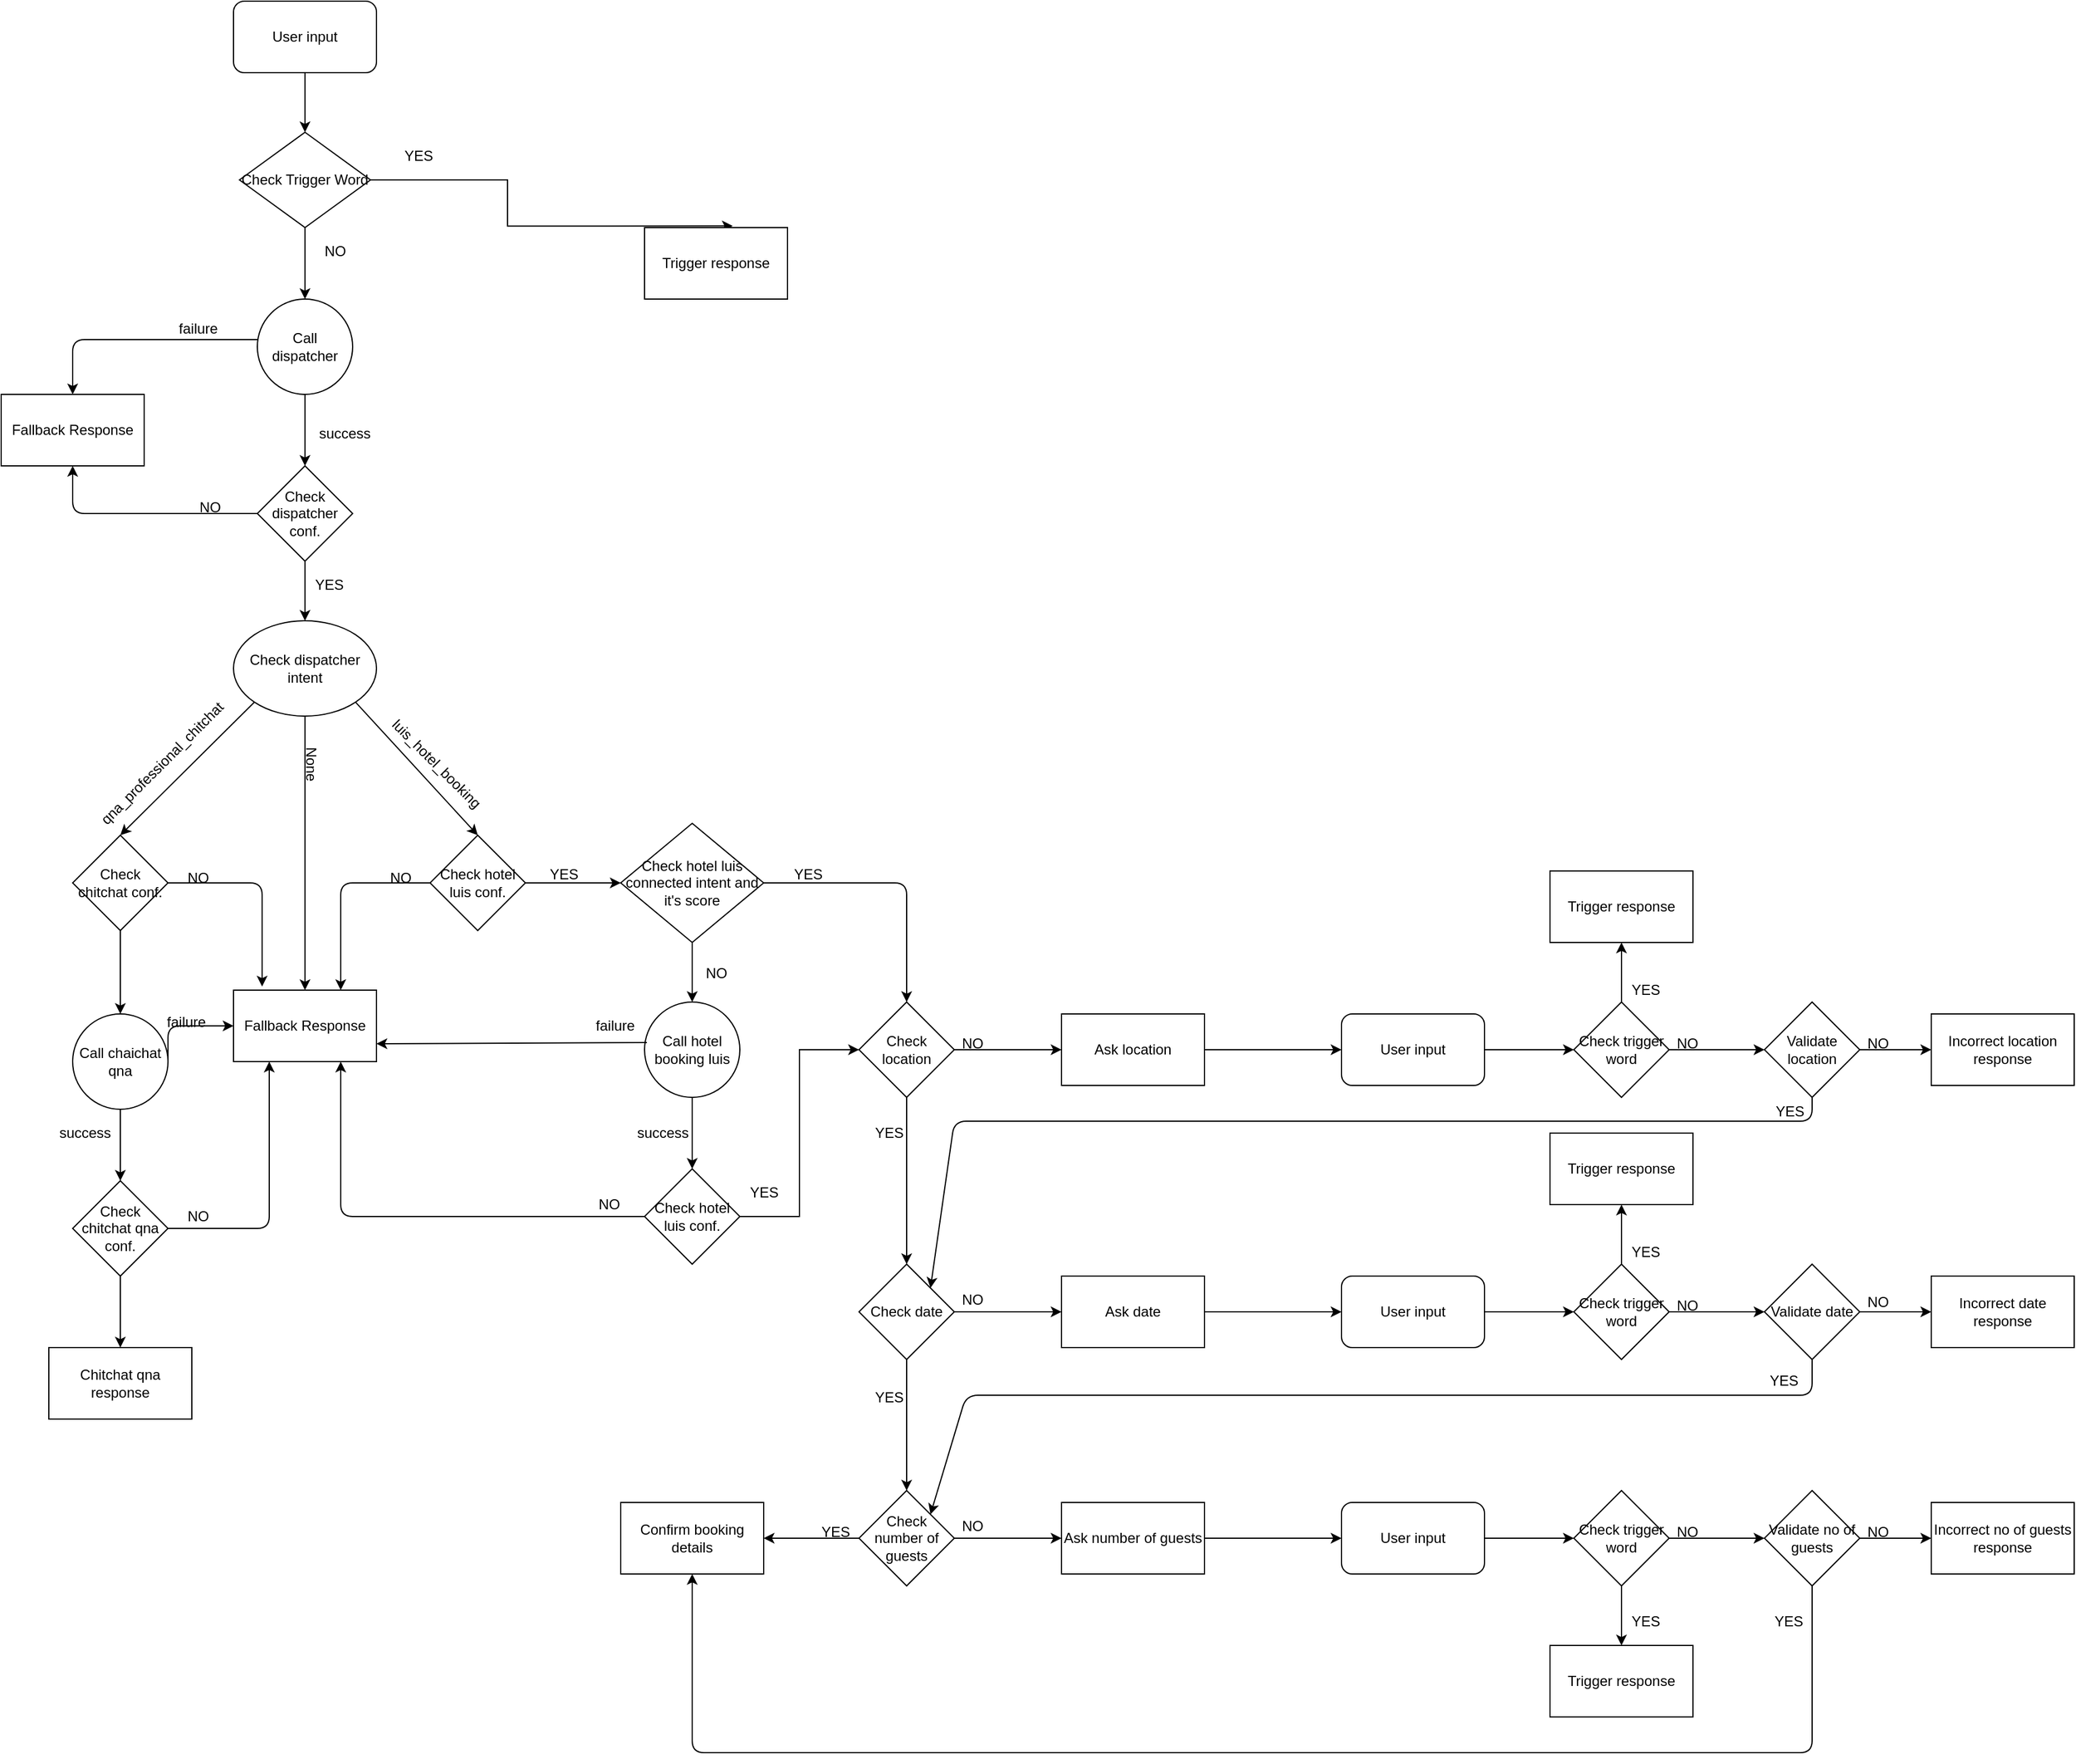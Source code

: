 <mxfile version="12.4.3" type="device" pages="1"><diagram id="qWodvH9DTzlyjGVFAl0T" name="Page-1"><mxGraphModel dx="1022" dy="1532" grid="1" gridSize="10" guides="1" tooltips="1" connect="1" arrows="1" fold="1" page="1" pageScale="1" pageWidth="850" pageHeight="1100" math="0" shadow="0"><root><mxCell id="0"/><mxCell id="1" parent="0"/><mxCell id="DPHnKLhOqSDMiuOm-4hZ-5" value="" style="edgeStyle=orthogonalEdgeStyle;rounded=0;orthogonalLoop=1;jettySize=auto;html=1;entryX=0.617;entryY=-0.022;entryDx=0;entryDy=0;entryPerimeter=0;" parent="1" source="DPHnKLhOqSDMiuOm-4hZ-7" target="DPHnKLhOqSDMiuOm-4hZ-8" edge="1"><mxGeometry relative="1" as="geometry"><mxPoint x="480" y="-80" as="targetPoint"/></mxGeometry></mxCell><mxCell id="DPHnKLhOqSDMiuOm-4hZ-6" value="YES" style="text;html=1;align=center;verticalAlign=middle;resizable=0;points=[];;labelBackgroundColor=#ffffff;" parent="DPHnKLhOqSDMiuOm-4hZ-5" vertex="1" connectable="0"><mxGeometry x="-0.732" y="6" relative="1" as="geometry"><mxPoint x="-6" y="-14" as="offset"/></mxGeometry></mxCell><mxCell id="DPHnKLhOqSDMiuOm-4hZ-7" value="Check Trigger Word" style="rhombus;whiteSpace=wrap;html=1;" parent="1" vertex="1"><mxGeometry x="290" y="-120" width="110" height="80" as="geometry"/></mxCell><mxCell id="DPHnKLhOqSDMiuOm-4hZ-8" value="Trigger response" style="rounded=0;whiteSpace=wrap;html=1;" parent="1" vertex="1"><mxGeometry x="630" y="-40" width="120" height="60" as="geometry"/></mxCell><mxCell id="DPHnKLhOqSDMiuOm-4hZ-9" value="" style="endArrow=classic;html=1;exitX=0.5;exitY=1;exitDx=0;exitDy=0;entryX=0.5;entryY=0;entryDx=0;entryDy=0;" parent="1" source="DPHnKLhOqSDMiuOm-4hZ-7" target="DPHnKLhOqSDMiuOm-4hZ-32" edge="1"><mxGeometry width="50" height="50" relative="1" as="geometry"><mxPoint x="290" y="160" as="sourcePoint"/><mxPoint x="345" y="20" as="targetPoint"/></mxGeometry></mxCell><mxCell id="DPHnKLhOqSDMiuOm-4hZ-10" value="NO" style="text;html=1;align=center;verticalAlign=middle;resizable=0;points=[];;autosize=1;" parent="1" vertex="1"><mxGeometry x="355" y="-30" width="30" height="20" as="geometry"/></mxCell><mxCell id="DPHnKLhOqSDMiuOm-4hZ-11" value="User input" style="rounded=1;whiteSpace=wrap;html=1;" parent="1" vertex="1"><mxGeometry x="285" y="-230" width="120" height="60" as="geometry"/></mxCell><mxCell id="DPHnKLhOqSDMiuOm-4hZ-12" value="" style="endArrow=classic;html=1;exitX=0.5;exitY=1;exitDx=0;exitDy=0;entryX=0.5;entryY=0;entryDx=0;entryDy=0;" parent="1" source="DPHnKLhOqSDMiuOm-4hZ-11" target="DPHnKLhOqSDMiuOm-4hZ-7" edge="1"><mxGeometry width="50" height="50" relative="1" as="geometry"><mxPoint x="345" y="-239" as="sourcePoint"/><mxPoint x="290" y="-140" as="targetPoint"/></mxGeometry></mxCell><mxCell id="DPHnKLhOqSDMiuOm-4hZ-13" value="Check dispatcher intent" style="ellipse;whiteSpace=wrap;html=1;" parent="1" vertex="1"><mxGeometry x="285" y="290" width="120" height="80" as="geometry"/></mxCell><mxCell id="DPHnKLhOqSDMiuOm-4hZ-14" value="&lt;div&gt;Check chitchat conf.&lt;/div&gt;" style="rhombus;whiteSpace=wrap;html=1;" parent="1" vertex="1"><mxGeometry x="150" y="470" width="80" height="80" as="geometry"/></mxCell><mxCell id="DPHnKLhOqSDMiuOm-4hZ-15" value="" style="endArrow=classic;html=1;exitX=0;exitY=1;exitDx=0;exitDy=0;entryX=0.5;entryY=0;entryDx=0;entryDy=0;" parent="1" source="DPHnKLhOqSDMiuOm-4hZ-13" target="DPHnKLhOqSDMiuOm-4hZ-14" edge="1"><mxGeometry width="50" height="50" relative="1" as="geometry"><mxPoint x="370" y="460" as="sourcePoint"/><mxPoint x="420" y="410" as="targetPoint"/></mxGeometry></mxCell><mxCell id="DPHnKLhOqSDMiuOm-4hZ-53" value="" style="edgeStyle=orthogonalEdgeStyle;rounded=0;orthogonalLoop=1;jettySize=auto;html=1;" parent="1" source="DPHnKLhOqSDMiuOm-4hZ-16" target="DPHnKLhOqSDMiuOm-4hZ-52" edge="1"><mxGeometry relative="1" as="geometry"/></mxCell><mxCell id="DPHnKLhOqSDMiuOm-4hZ-16" value="Check hotel luis conf." style="rhombus;whiteSpace=wrap;html=1;" parent="1" vertex="1"><mxGeometry x="450" y="470" width="80" height="80" as="geometry"/></mxCell><mxCell id="DPHnKLhOqSDMiuOm-4hZ-52" value="Check hotel luis connected intent and it's score" style="rhombus;whiteSpace=wrap;html=1;" parent="1" vertex="1"><mxGeometry x="610" y="460" width="120" height="100" as="geometry"/></mxCell><mxCell id="DPHnKLhOqSDMiuOm-4hZ-17" value="" style="endArrow=classic;html=1;exitX=1;exitY=1;exitDx=0;exitDy=0;entryX=0.5;entryY=0;entryDx=0;entryDy=0;" parent="1" source="DPHnKLhOqSDMiuOm-4hZ-13" target="DPHnKLhOqSDMiuOm-4hZ-16" edge="1"><mxGeometry width="50" height="50" relative="1" as="geometry"><mxPoint x="460" y="380" as="sourcePoint"/><mxPoint x="510" y="330" as="targetPoint"/></mxGeometry></mxCell><mxCell id="DPHnKLhOqSDMiuOm-4hZ-18" value="Fallback Response" style="rounded=0;whiteSpace=wrap;html=1;" parent="1" vertex="1"><mxGeometry x="285" y="600" width="120" height="60" as="geometry"/></mxCell><mxCell id="DPHnKLhOqSDMiuOm-4hZ-19" value="" style="endArrow=classic;html=1;exitX=0.5;exitY=1;exitDx=0;exitDy=0;entryX=0.5;entryY=0;entryDx=0;entryDy=0;" parent="1" source="DPHnKLhOqSDMiuOm-4hZ-13" target="DPHnKLhOqSDMiuOm-4hZ-18" edge="1"><mxGeometry width="50" height="50" relative="1" as="geometry"><mxPoint x="340" y="460" as="sourcePoint"/><mxPoint x="390" y="410" as="targetPoint"/></mxGeometry></mxCell><mxCell id="DPHnKLhOqSDMiuOm-4hZ-20" value="qna_professional_chitchat" style="text;html=1;align=center;verticalAlign=middle;resizable=0;points=[];;autosize=1;rotation=-45;" parent="1" vertex="1"><mxGeometry x="150" y="400" width="150" height="20" as="geometry"/></mxCell><mxCell id="DPHnKLhOqSDMiuOm-4hZ-21" value="luis_hotel_booking" style="text;html=1;align=center;verticalAlign=middle;resizable=0;points=[];;autosize=1;rotation=45;" parent="1" vertex="1"><mxGeometry x="400" y="400" width="110" height="20" as="geometry"/></mxCell><mxCell id="DPHnKLhOqSDMiuOm-4hZ-22" value="None" style="text;html=1;align=center;verticalAlign=middle;resizable=0;points=[];;autosize=1;rotation=90;" parent="1" vertex="1"><mxGeometry x="330" y="400" width="40" height="20" as="geometry"/></mxCell><mxCell id="DPHnKLhOqSDMiuOm-4hZ-23" value="" style="endArrow=classic;html=1;exitX=1;exitY=0.5;exitDx=0;exitDy=0;entryX=0.2;entryY=-0.05;entryDx=0;entryDy=0;entryPerimeter=0;" parent="1" source="DPHnKLhOqSDMiuOm-4hZ-14" target="DPHnKLhOqSDMiuOm-4hZ-18" edge="1"><mxGeometry width="50" height="50" relative="1" as="geometry"><mxPoint x="260" y="550" as="sourcePoint"/><mxPoint x="310" y="500" as="targetPoint"/><Array as="points"><mxPoint x="309" y="510"/></Array></mxGeometry></mxCell><mxCell id="DPHnKLhOqSDMiuOm-4hZ-24" value="" style="endArrow=classic;html=1;exitX=0;exitY=0.5;exitDx=0;exitDy=0;entryX=0.75;entryY=0;entryDx=0;entryDy=0;" parent="1" source="DPHnKLhOqSDMiuOm-4hZ-16" target="DPHnKLhOqSDMiuOm-4hZ-18" edge="1"><mxGeometry width="50" height="50" relative="1" as="geometry"><mxPoint x="470" y="620" as="sourcePoint"/><mxPoint x="520" y="570" as="targetPoint"/><Array as="points"><mxPoint x="375" y="510"/></Array></mxGeometry></mxCell><mxCell id="DPHnKLhOqSDMiuOm-4hZ-25" value="NO" style="text;html=1;align=center;verticalAlign=middle;resizable=0;points=[];;autosize=1;" parent="1" vertex="1"><mxGeometry x="240" y="496" width="30" height="20" as="geometry"/></mxCell><mxCell id="DPHnKLhOqSDMiuOm-4hZ-26" value="NO" style="text;html=1;align=center;verticalAlign=middle;resizable=0;points=[];;autosize=1;" parent="1" vertex="1"><mxGeometry x="410" y="496" width="30" height="20" as="geometry"/></mxCell><mxCell id="DPHnKLhOqSDMiuOm-4hZ-28" value="Call chaichat qna" style="ellipse;whiteSpace=wrap;html=1;aspect=fixed;" parent="1" vertex="1"><mxGeometry x="150" y="620" width="80" height="80" as="geometry"/></mxCell><mxCell id="DPHnKLhOqSDMiuOm-4hZ-29" value="" style="endArrow=classic;html=1;exitX=0.5;exitY=1;exitDx=0;exitDy=0;entryX=0.5;entryY=0;entryDx=0;entryDy=0;" parent="1" source="DPHnKLhOqSDMiuOm-4hZ-14" target="DPHnKLhOqSDMiuOm-4hZ-28" edge="1"><mxGeometry width="50" height="50" relative="1" as="geometry"><mxPoint x="230" y="590" as="sourcePoint"/><mxPoint x="280" y="540" as="targetPoint"/></mxGeometry></mxCell><mxCell id="DPHnKLhOqSDMiuOm-4hZ-30" value="Check chitchat qna conf." style="rhombus;whiteSpace=wrap;html=1;" parent="1" vertex="1"><mxGeometry x="150" y="760" width="80" height="80" as="geometry"/></mxCell><mxCell id="DPHnKLhOqSDMiuOm-4hZ-31" value="" style="endArrow=classic;html=1;exitX=0.5;exitY=1;exitDx=0;exitDy=0;entryX=0.5;entryY=0;entryDx=0;entryDy=0;" parent="1" source="DPHnKLhOqSDMiuOm-4hZ-28" target="DPHnKLhOqSDMiuOm-4hZ-30" edge="1"><mxGeometry width="50" height="50" relative="1" as="geometry"><mxPoint x="270" y="750" as="sourcePoint"/><mxPoint x="320" y="700" as="targetPoint"/></mxGeometry></mxCell><mxCell id="DPHnKLhOqSDMiuOm-4hZ-32" value="Call dispatcher " style="ellipse;whiteSpace=wrap;html=1;aspect=fixed;" parent="1" vertex="1"><mxGeometry x="305" y="20" width="80" height="80" as="geometry"/></mxCell><mxCell id="DPHnKLhOqSDMiuOm-4hZ-33" value="Check dispatcher conf." style="rhombus;whiteSpace=wrap;html=1;" parent="1" vertex="1"><mxGeometry x="305" y="160" width="80" height="80" as="geometry"/></mxCell><mxCell id="DPHnKLhOqSDMiuOm-4hZ-34" value="" style="endArrow=classic;html=1;exitX=0.5;exitY=1;exitDx=0;exitDy=0;entryX=0.5;entryY=0;entryDx=0;entryDy=0;" parent="1" source="DPHnKLhOqSDMiuOm-4hZ-32" target="DPHnKLhOqSDMiuOm-4hZ-33" edge="1"><mxGeometry width="50" height="50" relative="1" as="geometry"><mxPoint x="460" y="150" as="sourcePoint"/><mxPoint x="510" y="100" as="targetPoint"/></mxGeometry></mxCell><mxCell id="DPHnKLhOqSDMiuOm-4hZ-35" value="success" style="text;html=1;align=center;verticalAlign=middle;resizable=0;points=[];;autosize=1;" parent="1" vertex="1"><mxGeometry x="348" y="123" width="60" height="20" as="geometry"/></mxCell><mxCell id="DPHnKLhOqSDMiuOm-4hZ-36" value="Fallback Response" style="rounded=0;whiteSpace=wrap;html=1;" parent="1" vertex="1"><mxGeometry x="90" y="100" width="120" height="60" as="geometry"/></mxCell><mxCell id="DPHnKLhOqSDMiuOm-4hZ-37" value="" style="endArrow=classic;html=1;exitX=0.5;exitY=1;exitDx=0;exitDy=0;entryX=0.5;entryY=0;entryDx=0;entryDy=0;" parent="1" source="DPHnKLhOqSDMiuOm-4hZ-33" target="DPHnKLhOqSDMiuOm-4hZ-13" edge="1"><mxGeometry width="50" height="50" relative="1" as="geometry"><mxPoint x="260" y="260" as="sourcePoint"/><mxPoint x="310" y="210" as="targetPoint"/></mxGeometry></mxCell><mxCell id="DPHnKLhOqSDMiuOm-4hZ-38" value="YES" style="text;html=1;align=center;verticalAlign=middle;resizable=0;points=[];;autosize=1;" parent="1" vertex="1"><mxGeometry x="345" y="250" width="40" height="20" as="geometry"/></mxCell><mxCell id="DPHnKLhOqSDMiuOm-4hZ-40" value="" style="endArrow=classic;html=1;exitX=0;exitY=0.425;exitDx=0;exitDy=0;exitPerimeter=0;entryX=0.5;entryY=0;entryDx=0;entryDy=0;" parent="1" source="DPHnKLhOqSDMiuOm-4hZ-32" target="DPHnKLhOqSDMiuOm-4hZ-36" edge="1"><mxGeometry width="50" height="50" relative="1" as="geometry"><mxPoint x="180" y="60" as="sourcePoint"/><mxPoint x="230" y="10" as="targetPoint"/><Array as="points"><mxPoint x="150" y="54"/></Array></mxGeometry></mxCell><mxCell id="DPHnKLhOqSDMiuOm-4hZ-41" value="failure" style="text;html=1;align=center;verticalAlign=middle;resizable=0;points=[];;autosize=1;" parent="1" vertex="1"><mxGeometry x="230" y="35" width="50" height="20" as="geometry"/></mxCell><mxCell id="DPHnKLhOqSDMiuOm-4hZ-42" value="" style="endArrow=classic;html=1;exitX=0;exitY=0.5;exitDx=0;exitDy=0;entryX=0.5;entryY=1;entryDx=0;entryDy=0;" parent="1" source="DPHnKLhOqSDMiuOm-4hZ-33" target="DPHnKLhOqSDMiuOm-4hZ-36" edge="1"><mxGeometry width="50" height="50" relative="1" as="geometry"><mxPoint x="150" y="250" as="sourcePoint"/><mxPoint x="200" y="200" as="targetPoint"/><Array as="points"><mxPoint x="150" y="200"/></Array></mxGeometry></mxCell><mxCell id="DPHnKLhOqSDMiuOm-4hZ-43" value="NO" style="text;html=1;align=center;verticalAlign=middle;resizable=0;points=[];;autosize=1;" parent="1" vertex="1"><mxGeometry x="250" y="185" width="30" height="20" as="geometry"/></mxCell><mxCell id="DPHnKLhOqSDMiuOm-4hZ-44" value="success" style="text;html=1;align=center;verticalAlign=middle;resizable=0;points=[];;autosize=1;" parent="1" vertex="1"><mxGeometry x="130" y="710" width="60" height="20" as="geometry"/></mxCell><mxCell id="DPHnKLhOqSDMiuOm-4hZ-45" value="" style="endArrow=classic;html=1;exitX=1;exitY=0.5;exitDx=0;exitDy=0;entryX=0;entryY=0.5;entryDx=0;entryDy=0;" parent="1" source="DPHnKLhOqSDMiuOm-4hZ-28" target="DPHnKLhOqSDMiuOm-4hZ-18" edge="1"><mxGeometry width="50" height="50" relative="1" as="geometry"><mxPoint x="310" y="740" as="sourcePoint"/><mxPoint x="360" y="690" as="targetPoint"/><Array as="points"><mxPoint x="230" y="630"/></Array></mxGeometry></mxCell><mxCell id="DPHnKLhOqSDMiuOm-4hZ-46" value="failure" style="text;html=1;align=center;verticalAlign=middle;resizable=0;points=[];;autosize=1;" parent="1" vertex="1"><mxGeometry x="220" y="617" width="50" height="20" as="geometry"/></mxCell><mxCell id="DPHnKLhOqSDMiuOm-4hZ-47" value="" style="endArrow=classic;html=1;exitX=1;exitY=0.5;exitDx=0;exitDy=0;entryX=0.25;entryY=1;entryDx=0;entryDy=0;" parent="1" source="DPHnKLhOqSDMiuOm-4hZ-30" target="DPHnKLhOqSDMiuOm-4hZ-18" edge="1"><mxGeometry width="50" height="50" relative="1" as="geometry"><mxPoint x="280" y="840" as="sourcePoint"/><mxPoint x="330" y="790" as="targetPoint"/><Array as="points"><mxPoint x="315" y="800"/></Array></mxGeometry></mxCell><mxCell id="DPHnKLhOqSDMiuOm-4hZ-48" value="NO" style="text;html=1;align=center;verticalAlign=middle;resizable=0;points=[];;autosize=1;" parent="1" vertex="1"><mxGeometry x="240" y="780" width="30" height="20" as="geometry"/></mxCell><mxCell id="DPHnKLhOqSDMiuOm-4hZ-49" value="Chitchat qna response" style="rounded=0;whiteSpace=wrap;html=1;" parent="1" vertex="1"><mxGeometry x="130" y="900" width="120" height="60" as="geometry"/></mxCell><mxCell id="DPHnKLhOqSDMiuOm-4hZ-50" value="" style="endArrow=classic;html=1;exitX=0.5;exitY=1;exitDx=0;exitDy=0;entryX=0.5;entryY=0;entryDx=0;entryDy=0;" parent="1" source="DPHnKLhOqSDMiuOm-4hZ-30" target="DPHnKLhOqSDMiuOm-4hZ-49" edge="1"><mxGeometry width="50" height="50" relative="1" as="geometry"><mxPoint x="280" y="880" as="sourcePoint"/><mxPoint x="330" y="830" as="targetPoint"/></mxGeometry></mxCell><mxCell id="DPHnKLhOqSDMiuOm-4hZ-54" value="YES" style="text;html=1;align=center;verticalAlign=middle;resizable=0;points=[];;autosize=1;" parent="1" vertex="1"><mxGeometry x="542" y="493" width="40" height="20" as="geometry"/></mxCell><mxCell id="DPHnKLhOqSDMiuOm-4hZ-55" value="" style="endArrow=classic;html=1;exitX=0.5;exitY=1;exitDx=0;exitDy=0;entryX=0.5;entryY=0;entryDx=0;entryDy=0;" parent="1" source="DPHnKLhOqSDMiuOm-4hZ-52" target="DPHnKLhOqSDMiuOm-4hZ-62" edge="1"><mxGeometry width="50" height="50" relative="1" as="geometry"><mxPoint x="680" y="660" as="sourcePoint"/><mxPoint x="670" y="610" as="targetPoint"/></mxGeometry></mxCell><mxCell id="DPHnKLhOqSDMiuOm-4hZ-58" value="YES" style="text;html=1;align=center;verticalAlign=middle;resizable=0;points=[];;autosize=1;" parent="1" vertex="1"><mxGeometry x="747" y="493" width="40" height="20" as="geometry"/></mxCell><mxCell id="DPHnKLhOqSDMiuOm-4hZ-85" value="" style="edgeStyle=orthogonalEdgeStyle;rounded=0;orthogonalLoop=1;jettySize=auto;html=1;" parent="1" source="DPHnKLhOqSDMiuOm-4hZ-78" target="DPHnKLhOqSDMiuOm-4hZ-84" edge="1"><mxGeometry relative="1" as="geometry"/></mxCell><mxCell id="DPHnKLhOqSDMiuOm-4hZ-78" value="Check location" style="rhombus;whiteSpace=wrap;html=1;" parent="1" vertex="1"><mxGeometry x="810" y="610" width="80" height="80" as="geometry"/></mxCell><mxCell id="DPHnKLhOqSDMiuOm-4hZ-87" value="" style="edgeStyle=orthogonalEdgeStyle;rounded=0;orthogonalLoop=1;jettySize=auto;html=1;" parent="1" source="DPHnKLhOqSDMiuOm-4hZ-84" target="DPHnKLhOqSDMiuOm-4hZ-86" edge="1"><mxGeometry relative="1" as="geometry"/></mxCell><mxCell id="DPHnKLhOqSDMiuOm-4hZ-84" value="Check date" style="rhombus;whiteSpace=wrap;html=1;" parent="1" vertex="1"><mxGeometry x="810" y="830" width="80" height="80" as="geometry"/></mxCell><mxCell id="DPHnKLhOqSDMiuOm-4hZ-86" value="Check number of guests" style="rhombus;whiteSpace=wrap;html=1;" parent="1" vertex="1"><mxGeometry x="810" y="1020" width="80" height="80" as="geometry"/></mxCell><mxCell id="DPHnKLhOqSDMiuOm-4hZ-60" value="" style="endArrow=classic;html=1;exitX=1;exitY=0.5;exitDx=0;exitDy=0;entryX=0.5;entryY=0;entryDx=0;entryDy=0;" parent="1" source="DPHnKLhOqSDMiuOm-4hZ-52" target="DPHnKLhOqSDMiuOm-4hZ-78" edge="1"><mxGeometry width="50" height="50" relative="1" as="geometry"><mxPoint x="760" y="590" as="sourcePoint"/><mxPoint x="810" y="510" as="targetPoint"/><Array as="points"><mxPoint x="850" y="510"/></Array></mxGeometry></mxCell><mxCell id="DPHnKLhOqSDMiuOm-4hZ-62" value="Call hotel booking luis" style="ellipse;whiteSpace=wrap;html=1;aspect=fixed;" parent="1" vertex="1"><mxGeometry x="630" y="610" width="80" height="80" as="geometry"/></mxCell><mxCell id="DPHnKLhOqSDMiuOm-4hZ-63" value="" style="endArrow=classic;html=1;entryX=1;entryY=0.75;entryDx=0;entryDy=0;exitX=0.025;exitY=0.425;exitDx=0;exitDy=0;exitPerimeter=0;" parent="1" source="DPHnKLhOqSDMiuOm-4hZ-62" target="DPHnKLhOqSDMiuOm-4hZ-18" edge="1"><mxGeometry width="50" height="50" relative="1" as="geometry"><mxPoint x="480" y="700" as="sourcePoint"/><mxPoint x="530" y="650" as="targetPoint"/></mxGeometry></mxCell><mxCell id="DPHnKLhOqSDMiuOm-4hZ-64" value="failure" style="text;html=1;align=center;verticalAlign=middle;resizable=0;points=[];;autosize=1;" parent="1" vertex="1"><mxGeometry x="580" y="620" width="50" height="20" as="geometry"/></mxCell><mxCell id="DPHnKLhOqSDMiuOm-4hZ-65" value="NO" style="text;html=1;align=center;verticalAlign=middle;resizable=0;points=[];;autosize=1;" parent="1" vertex="1"><mxGeometry x="675" y="576" width="30" height="20" as="geometry"/></mxCell><mxCell id="DPHnKLhOqSDMiuOm-4hZ-71" value="" style="edgeStyle=orthogonalEdgeStyle;rounded=0;orthogonalLoop=1;jettySize=auto;html=1;entryX=0;entryY=0.5;entryDx=0;entryDy=0;" parent="1" source="DPHnKLhOqSDMiuOm-4hZ-66" target="DPHnKLhOqSDMiuOm-4hZ-78" edge="1"><mxGeometry relative="1" as="geometry"><mxPoint x="670" y="890" as="targetPoint"/></mxGeometry></mxCell><mxCell id="DPHnKLhOqSDMiuOm-4hZ-66" value="Check hotel luis conf." style="rhombus;whiteSpace=wrap;html=1;" parent="1" vertex="1"><mxGeometry x="630" y="750" width="80" height="80" as="geometry"/></mxCell><mxCell id="DPHnKLhOqSDMiuOm-4hZ-67" value="" style="endArrow=classic;html=1;exitX=0.5;exitY=1;exitDx=0;exitDy=0;entryX=0.5;entryY=0;entryDx=0;entryDy=0;" parent="1" source="DPHnKLhOqSDMiuOm-4hZ-62" target="DPHnKLhOqSDMiuOm-4hZ-66" edge="1"><mxGeometry width="50" height="50" relative="1" as="geometry"><mxPoint x="730" y="750" as="sourcePoint"/><mxPoint x="780" y="700" as="targetPoint"/></mxGeometry></mxCell><mxCell id="DPHnKLhOqSDMiuOm-4hZ-68" value="success" style="text;html=1;align=center;verticalAlign=middle;resizable=0;points=[];;autosize=1;" parent="1" vertex="1"><mxGeometry x="615" y="710" width="60" height="20" as="geometry"/></mxCell><mxCell id="DPHnKLhOqSDMiuOm-4hZ-72" value="Confirm booking details" style="rounded=0;whiteSpace=wrap;html=1;" parent="1" vertex="1"><mxGeometry x="610" y="1030" width="120" height="60" as="geometry"/></mxCell><mxCell id="DPHnKLhOqSDMiuOm-4hZ-74" value="YES" style="text;html=1;align=center;verticalAlign=middle;resizable=0;points=[];;autosize=1;" parent="1" vertex="1"><mxGeometry x="710" y="760" width="40" height="20" as="geometry"/></mxCell><mxCell id="DPHnKLhOqSDMiuOm-4hZ-75" value="" style="endArrow=classic;html=1;entryX=0.75;entryY=1;entryDx=0;entryDy=0;exitX=0;exitY=0.5;exitDx=0;exitDy=0;" parent="1" source="DPHnKLhOqSDMiuOm-4hZ-66" target="DPHnKLhOqSDMiuOm-4hZ-18" edge="1"><mxGeometry width="50" height="50" relative="1" as="geometry"><mxPoint x="420" y="810" as="sourcePoint"/><mxPoint x="470" y="760" as="targetPoint"/><Array as="points"><mxPoint x="375" y="790"/></Array></mxGeometry></mxCell><mxCell id="DPHnKLhOqSDMiuOm-4hZ-76" value="NO" style="text;html=1;align=center;verticalAlign=middle;resizable=0;points=[];;autosize=1;" parent="1" vertex="1"><mxGeometry x="585" y="770" width="30" height="20" as="geometry"/></mxCell><mxCell id="DPHnKLhOqSDMiuOm-4hZ-83" value="Ask location" style="rounded=0;whiteSpace=wrap;html=1;" parent="1" vertex="1"><mxGeometry x="980" y="620" width="120" height="60" as="geometry"/></mxCell><mxCell id="DPHnKLhOqSDMiuOm-4hZ-88" value="Ask date" style="rounded=0;whiteSpace=wrap;html=1;" parent="1" vertex="1"><mxGeometry x="980" y="840" width="120" height="60" as="geometry"/></mxCell><mxCell id="DPHnKLhOqSDMiuOm-4hZ-89" value="Ask number of guests" style="rounded=0;whiteSpace=wrap;html=1;" parent="1" vertex="1"><mxGeometry x="980" y="1030" width="120" height="60" as="geometry"/></mxCell><mxCell id="DPHnKLhOqSDMiuOm-4hZ-90" value="YES" style="text;html=1;align=center;verticalAlign=middle;resizable=0;points=[];;autosize=1;" parent="1" vertex="1"><mxGeometry x="815" y="710" width="40" height="20" as="geometry"/></mxCell><mxCell id="DPHnKLhOqSDMiuOm-4hZ-91" value="YES" style="text;html=1;align=center;verticalAlign=middle;resizable=0;points=[];;autosize=1;" parent="1" vertex="1"><mxGeometry x="815" y="932" width="40" height="20" as="geometry"/></mxCell><mxCell id="DPHnKLhOqSDMiuOm-4hZ-92" value="" style="endArrow=classic;html=1;exitX=1;exitY=0.5;exitDx=0;exitDy=0;entryX=0;entryY=0.5;entryDx=0;entryDy=0;" parent="1" source="DPHnKLhOqSDMiuOm-4hZ-78" target="DPHnKLhOqSDMiuOm-4hZ-83" edge="1"><mxGeometry width="50" height="50" relative="1" as="geometry"><mxPoint x="920" y="740" as="sourcePoint"/><mxPoint x="970" y="690" as="targetPoint"/></mxGeometry></mxCell><mxCell id="DPHnKLhOqSDMiuOm-4hZ-93" value="" style="endArrow=classic;html=1;entryX=0;entryY=0.5;entryDx=0;entryDy=0;" parent="1" source="DPHnKLhOqSDMiuOm-4hZ-84" target="DPHnKLhOqSDMiuOm-4hZ-88" edge="1"><mxGeometry width="50" height="50" relative="1" as="geometry"><mxPoint x="890" y="920" as="sourcePoint"/><mxPoint x="960.711" y="870" as="targetPoint"/></mxGeometry></mxCell><mxCell id="DPHnKLhOqSDMiuOm-4hZ-94" value="" style="endArrow=classic;html=1;exitX=1;exitY=0.5;exitDx=0;exitDy=0;entryX=0;entryY=0.5;entryDx=0;entryDy=0;" parent="1" source="DPHnKLhOqSDMiuOm-4hZ-86" target="DPHnKLhOqSDMiuOm-4hZ-89" edge="1"><mxGeometry width="50" height="50" relative="1" as="geometry"><mxPoint x="890" y="1080" as="sourcePoint"/><mxPoint x="940" y="1030" as="targetPoint"/></mxGeometry></mxCell><mxCell id="DPHnKLhOqSDMiuOm-4hZ-95" value="NO" style="text;html=1;align=center;verticalAlign=middle;resizable=0;points=[];;autosize=1;" parent="1" vertex="1"><mxGeometry x="890" y="635" width="30" height="20" as="geometry"/></mxCell><mxCell id="DPHnKLhOqSDMiuOm-4hZ-96" value="NO" style="text;html=1;align=center;verticalAlign=middle;resizable=0;points=[];;autosize=1;" parent="1" vertex="1"><mxGeometry x="890" y="850" width="30" height="20" as="geometry"/></mxCell><mxCell id="DPHnKLhOqSDMiuOm-4hZ-97" value="NO" style="text;html=1;align=center;verticalAlign=middle;resizable=0;points=[];;autosize=1;" parent="1" vertex="1"><mxGeometry x="890" y="1040" width="30" height="20" as="geometry"/></mxCell><mxCell id="DPHnKLhOqSDMiuOm-4hZ-99" value="" style="endArrow=classic;html=1;exitX=1;exitY=0.5;exitDx=0;exitDy=0;entryX=0;entryY=0.5;entryDx=0;entryDy=0;" parent="1" source="DPHnKLhOqSDMiuOm-4hZ-83" target="DPHnKLhOqSDMiuOm-4hZ-102" edge="1"><mxGeometry width="50" height="50" relative="1" as="geometry"><mxPoint x="1160" y="690" as="sourcePoint"/><mxPoint x="1210" y="790" as="targetPoint"/></mxGeometry></mxCell><mxCell id="DPHnKLhOqSDMiuOm-4hZ-100" value="" style="endArrow=classic;html=1;exitX=1;exitY=0.5;exitDx=0;exitDy=0;entryX=0;entryY=0.5;entryDx=0;entryDy=0;" parent="1" source="DPHnKLhOqSDMiuOm-4hZ-88" target="DPHnKLhOqSDMiuOm-4hZ-112" edge="1"><mxGeometry width="50" height="50" relative="1" as="geometry"><mxPoint x="1160" y="960" as="sourcePoint"/><mxPoint x="1200" y="870" as="targetPoint"/></mxGeometry></mxCell><mxCell id="DPHnKLhOqSDMiuOm-4hZ-101" value="" style="endArrow=classic;html=1;exitX=1;exitY=0.5;exitDx=0;exitDy=0;entryX=0;entryY=0.5;entryDx=0;entryDy=0;" parent="1" source="DPHnKLhOqSDMiuOm-4hZ-89" target="DPHnKLhOqSDMiuOm-4hZ-121" edge="1"><mxGeometry width="50" height="50" relative="1" as="geometry"><mxPoint x="1140" y="1070" as="sourcePoint"/><mxPoint x="1200" y="1060" as="targetPoint"/></mxGeometry></mxCell><mxCell id="DPHnKLhOqSDMiuOm-4hZ-102" value="User input" style="rounded=1;whiteSpace=wrap;html=1;" parent="1" vertex="1"><mxGeometry x="1215" y="620" width="120" height="60" as="geometry"/></mxCell><mxCell id="DPHnKLhOqSDMiuOm-4hZ-109" value="" style="edgeStyle=orthogonalEdgeStyle;rounded=0;orthogonalLoop=1;jettySize=auto;html=1;" parent="1" source="DPHnKLhOqSDMiuOm-4hZ-103" target="DPHnKLhOqSDMiuOm-4hZ-108" edge="1"><mxGeometry relative="1" as="geometry"/></mxCell><mxCell id="DPHnKLhOqSDMiuOm-4hZ-103" value="Check trigger word" style="rhombus;whiteSpace=wrap;html=1;" parent="1" vertex="1"><mxGeometry x="1410" y="610" width="80" height="80" as="geometry"/></mxCell><mxCell id="DPHnKLhOqSDMiuOm-4hZ-108" value="Validate location" style="rhombus;whiteSpace=wrap;html=1;" parent="1" vertex="1"><mxGeometry x="1570" y="610" width="80" height="80" as="geometry"/></mxCell><mxCell id="DPHnKLhOqSDMiuOm-4hZ-104" value="" style="endArrow=classic;html=1;exitX=1;exitY=0.5;exitDx=0;exitDy=0;entryX=0;entryY=0.5;entryDx=0;entryDy=0;" parent="1" source="DPHnKLhOqSDMiuOm-4hZ-102" target="DPHnKLhOqSDMiuOm-4hZ-103" edge="1"><mxGeometry width="50" height="50" relative="1" as="geometry"><mxPoint x="1340" y="880" as="sourcePoint"/><mxPoint x="1390" y="830" as="targetPoint"/></mxGeometry></mxCell><mxCell id="DPHnKLhOqSDMiuOm-4hZ-105" value="Trigger response" style="rounded=0;whiteSpace=wrap;html=1;" parent="1" vertex="1"><mxGeometry x="1390" y="500" width="120" height="60" as="geometry"/></mxCell><mxCell id="DPHnKLhOqSDMiuOm-4hZ-106" value="" style="endArrow=classic;html=1;exitX=0.5;exitY=0;exitDx=0;exitDy=0;entryX=0.5;entryY=1;entryDx=0;entryDy=0;" parent="1" source="DPHnKLhOqSDMiuOm-4hZ-103" target="DPHnKLhOqSDMiuOm-4hZ-105" edge="1"><mxGeometry width="50" height="50" relative="1" as="geometry"><mxPoint x="1480" y="620" as="sourcePoint"/><mxPoint x="1450" y="570" as="targetPoint"/></mxGeometry></mxCell><mxCell id="DPHnKLhOqSDMiuOm-4hZ-107" value="YES" style="text;html=1;align=center;verticalAlign=middle;resizable=0;points=[];;autosize=1;" parent="1" vertex="1"><mxGeometry x="1450" y="590" width="40" height="20" as="geometry"/></mxCell><mxCell id="DPHnKLhOqSDMiuOm-4hZ-110" value="NO" style="text;html=1;align=center;verticalAlign=middle;resizable=0;points=[];;autosize=1;" parent="1" vertex="1"><mxGeometry x="1490" y="635" width="30" height="20" as="geometry"/></mxCell><mxCell id="DPHnKLhOqSDMiuOm-4hZ-111" value="" style="endArrow=classic;html=1;exitX=0.5;exitY=1;exitDx=0;exitDy=0;entryX=1;entryY=0;entryDx=0;entryDy=0;" parent="1" source="DPHnKLhOqSDMiuOm-4hZ-108" target="DPHnKLhOqSDMiuOm-4hZ-84" edge="1"><mxGeometry width="50" height="50" relative="1" as="geometry"><mxPoint x="1520" y="810" as="sourcePoint"/><mxPoint x="1570" y="760" as="targetPoint"/><Array as="points"><mxPoint x="1610" y="710"/><mxPoint x="890" y="710"/></Array></mxGeometry></mxCell><mxCell id="DPHnKLhOqSDMiuOm-4hZ-112" value="User input" style="rounded=1;whiteSpace=wrap;html=1;" parent="1" vertex="1"><mxGeometry x="1215" y="840" width="120" height="60" as="geometry"/></mxCell><mxCell id="DPHnKLhOqSDMiuOm-4hZ-113" value="" style="edgeStyle=orthogonalEdgeStyle;rounded=0;orthogonalLoop=1;jettySize=auto;html=1;" parent="1" source="DPHnKLhOqSDMiuOm-4hZ-114" target="DPHnKLhOqSDMiuOm-4hZ-115" edge="1"><mxGeometry relative="1" as="geometry"/></mxCell><mxCell id="DPHnKLhOqSDMiuOm-4hZ-114" value="Check trigger word" style="rhombus;whiteSpace=wrap;html=1;" parent="1" vertex="1"><mxGeometry x="1410" y="830" width="80" height="80" as="geometry"/></mxCell><mxCell id="DPHnKLhOqSDMiuOm-4hZ-115" value="Validate date" style="rhombus;whiteSpace=wrap;html=1;" parent="1" vertex="1"><mxGeometry x="1570" y="830" width="80" height="80" as="geometry"/></mxCell><mxCell id="DPHnKLhOqSDMiuOm-4hZ-116" value="" style="endArrow=classic;html=1;exitX=1;exitY=0.5;exitDx=0;exitDy=0;entryX=0;entryY=0.5;entryDx=0;entryDy=0;" parent="1" source="DPHnKLhOqSDMiuOm-4hZ-112" target="DPHnKLhOqSDMiuOm-4hZ-114" edge="1"><mxGeometry width="50" height="50" relative="1" as="geometry"><mxPoint x="1340" y="1100" as="sourcePoint"/><mxPoint x="1390" y="1050" as="targetPoint"/></mxGeometry></mxCell><mxCell id="DPHnKLhOqSDMiuOm-4hZ-117" value="Trigger response" style="rounded=0;whiteSpace=wrap;html=1;" parent="1" vertex="1"><mxGeometry x="1390" y="720" width="120" height="60" as="geometry"/></mxCell><mxCell id="DPHnKLhOqSDMiuOm-4hZ-118" value="" style="endArrow=classic;html=1;exitX=0.5;exitY=0;exitDx=0;exitDy=0;entryX=0.5;entryY=1;entryDx=0;entryDy=0;" parent="1" source="DPHnKLhOqSDMiuOm-4hZ-114" target="DPHnKLhOqSDMiuOm-4hZ-117" edge="1"><mxGeometry width="50" height="50" relative="1" as="geometry"><mxPoint x="1480" y="840" as="sourcePoint"/><mxPoint x="1450" y="790" as="targetPoint"/></mxGeometry></mxCell><mxCell id="DPHnKLhOqSDMiuOm-4hZ-119" value="YES" style="text;html=1;align=center;verticalAlign=middle;resizable=0;points=[];;autosize=1;" parent="1" vertex="1"><mxGeometry x="1450" y="810" width="40" height="20" as="geometry"/></mxCell><mxCell id="DPHnKLhOqSDMiuOm-4hZ-120" value="NO" style="text;html=1;align=center;verticalAlign=middle;resizable=0;points=[];;autosize=1;" parent="1" vertex="1"><mxGeometry x="1490" y="855" width="30" height="20" as="geometry"/></mxCell><mxCell id="DPHnKLhOqSDMiuOm-4hZ-121" value="User input" style="rounded=1;whiteSpace=wrap;html=1;" parent="1" vertex="1"><mxGeometry x="1215" y="1030" width="120" height="60" as="geometry"/></mxCell><mxCell id="DPHnKLhOqSDMiuOm-4hZ-122" value="" style="edgeStyle=orthogonalEdgeStyle;rounded=0;orthogonalLoop=1;jettySize=auto;html=1;" parent="1" source="DPHnKLhOqSDMiuOm-4hZ-123" target="DPHnKLhOqSDMiuOm-4hZ-124" edge="1"><mxGeometry relative="1" as="geometry"/></mxCell><mxCell id="DPHnKLhOqSDMiuOm-4hZ-123" value="Check trigger word" style="rhombus;whiteSpace=wrap;html=1;" parent="1" vertex="1"><mxGeometry x="1410" y="1020" width="80" height="80" as="geometry"/></mxCell><mxCell id="DPHnKLhOqSDMiuOm-4hZ-124" value="Validate no of guests" style="rhombus;whiteSpace=wrap;html=1;" parent="1" vertex="1"><mxGeometry x="1570" y="1020" width="80" height="80" as="geometry"/></mxCell><mxCell id="DPHnKLhOqSDMiuOm-4hZ-125" value="" style="endArrow=classic;html=1;exitX=1;exitY=0.5;exitDx=0;exitDy=0;entryX=0;entryY=0.5;entryDx=0;entryDy=0;" parent="1" source="DPHnKLhOqSDMiuOm-4hZ-121" target="DPHnKLhOqSDMiuOm-4hZ-123" edge="1"><mxGeometry width="50" height="50" relative="1" as="geometry"><mxPoint x="1340" y="1290" as="sourcePoint"/><mxPoint x="1390" y="1240" as="targetPoint"/></mxGeometry></mxCell><mxCell id="DPHnKLhOqSDMiuOm-4hZ-126" value="Trigger response" style="rounded=0;whiteSpace=wrap;html=1;" parent="1" vertex="1"><mxGeometry x="1390" y="1150" width="120" height="60" as="geometry"/></mxCell><mxCell id="DPHnKLhOqSDMiuOm-4hZ-127" value="" style="endArrow=classic;html=1;exitX=0.5;exitY=1;exitDx=0;exitDy=0;" parent="1" source="DPHnKLhOqSDMiuOm-4hZ-123" edge="1"><mxGeometry width="50" height="50" relative="1" as="geometry"><mxPoint x="1480" y="1030" as="sourcePoint"/><mxPoint x="1450" y="1150" as="targetPoint"/></mxGeometry></mxCell><mxCell id="DPHnKLhOqSDMiuOm-4hZ-128" value="YES" style="text;html=1;align=center;verticalAlign=middle;resizable=0;points=[];;autosize=1;" parent="1" vertex="1"><mxGeometry x="1450" y="1120" width="40" height="20" as="geometry"/></mxCell><mxCell id="DPHnKLhOqSDMiuOm-4hZ-129" value="NO" style="text;html=1;align=center;verticalAlign=middle;resizable=0;points=[];;autosize=1;" parent="1" vertex="1"><mxGeometry x="1490" y="1045" width="30" height="20" as="geometry"/></mxCell><mxCell id="DPHnKLhOqSDMiuOm-4hZ-130" value="" style="endArrow=classic;html=1;exitX=0.5;exitY=1;exitDx=0;exitDy=0;entryX=1;entryY=0;entryDx=0;entryDy=0;" parent="1" source="DPHnKLhOqSDMiuOm-4hZ-115" target="DPHnKLhOqSDMiuOm-4hZ-86" edge="1"><mxGeometry width="50" height="50" relative="1" as="geometry"><mxPoint x="1360" y="980" as="sourcePoint"/><mxPoint x="940" y="950" as="targetPoint"/><Array as="points"><mxPoint x="1610" y="940"/><mxPoint x="900" y="940"/></Array></mxGeometry></mxCell><mxCell id="DPHnKLhOqSDMiuOm-4hZ-132" value="" style="endArrow=classic;html=1;exitX=0;exitY=0.5;exitDx=0;exitDy=0;entryX=1;entryY=0.5;entryDx=0;entryDy=0;" parent="1" source="DPHnKLhOqSDMiuOm-4hZ-86" target="DPHnKLhOqSDMiuOm-4hZ-72" edge="1"><mxGeometry width="50" height="50" relative="1" as="geometry"><mxPoint x="700" y="1240" as="sourcePoint"/><mxPoint x="750" y="1190" as="targetPoint"/></mxGeometry></mxCell><mxCell id="DPHnKLhOqSDMiuOm-4hZ-133" value="YES" style="text;html=1;align=center;verticalAlign=middle;resizable=0;points=[];;autosize=1;" parent="1" vertex="1"><mxGeometry x="770" y="1045" width="40" height="20" as="geometry"/></mxCell><mxCell id="DPHnKLhOqSDMiuOm-4hZ-134" value="" style="endArrow=classic;html=1;exitX=0.5;exitY=1;exitDx=0;exitDy=0;entryX=0.5;entryY=1;entryDx=0;entryDy=0;" parent="1" source="DPHnKLhOqSDMiuOm-4hZ-124" target="DPHnKLhOqSDMiuOm-4hZ-72" edge="1"><mxGeometry width="50" height="50" relative="1" as="geometry"><mxPoint x="1620" y="1200" as="sourcePoint"/><mxPoint x="1670" y="1150" as="targetPoint"/><Array as="points"><mxPoint x="1610" y="1240"/><mxPoint x="670" y="1240"/></Array></mxGeometry></mxCell><mxCell id="DPHnKLhOqSDMiuOm-4hZ-135" value="YES" style="text;html=1;align=center;verticalAlign=middle;resizable=0;points=[];;autosize=1;" parent="1" vertex="1"><mxGeometry x="1570" y="1120" width="40" height="20" as="geometry"/></mxCell><mxCell id="DPHnKLhOqSDMiuOm-4hZ-136" value="YES" style="text;html=1;align=center;verticalAlign=middle;resizable=0;points=[];;autosize=1;" parent="1" vertex="1"><mxGeometry x="1566" y="918" width="40" height="20" as="geometry"/></mxCell><mxCell id="DPHnKLhOqSDMiuOm-4hZ-137" value="YES" style="text;html=1;align=center;verticalAlign=middle;resizable=0;points=[];;autosize=1;" parent="1" vertex="1"><mxGeometry x="1571" y="692" width="40" height="20" as="geometry"/></mxCell><mxCell id="DPHnKLhOqSDMiuOm-4hZ-138" value="Incorrect location response" style="rounded=0;whiteSpace=wrap;html=1;" parent="1" vertex="1"><mxGeometry x="1710" y="620" width="120" height="60" as="geometry"/></mxCell><mxCell id="DPHnKLhOqSDMiuOm-4hZ-139" value="" style="endArrow=classic;html=1;exitX=1;exitY=0.5;exitDx=0;exitDy=0;entryX=0;entryY=0.5;entryDx=0;entryDy=0;" parent="1" source="DPHnKLhOqSDMiuOm-4hZ-108" target="DPHnKLhOqSDMiuOm-4hZ-138" edge="1"><mxGeometry width="50" height="50" relative="1" as="geometry"><mxPoint x="1690" y="780" as="sourcePoint"/><mxPoint x="1740" y="730" as="targetPoint"/></mxGeometry></mxCell><mxCell id="DPHnKLhOqSDMiuOm-4hZ-140" value="Incorrect date response" style="rounded=0;whiteSpace=wrap;html=1;" parent="1" vertex="1"><mxGeometry x="1710" y="840" width="120" height="60" as="geometry"/></mxCell><mxCell id="DPHnKLhOqSDMiuOm-4hZ-141" value="" style="endArrow=classic;html=1;exitX=1;exitY=0.5;exitDx=0;exitDy=0;entryX=0;entryY=0.5;entryDx=0;entryDy=0;" parent="1" source="DPHnKLhOqSDMiuOm-4hZ-115" target="DPHnKLhOqSDMiuOm-4hZ-140" edge="1"><mxGeometry width="50" height="50" relative="1" as="geometry"><mxPoint x="1670" y="960" as="sourcePoint"/><mxPoint x="1720" y="910" as="targetPoint"/></mxGeometry></mxCell><mxCell id="DPHnKLhOqSDMiuOm-4hZ-142" value="NO" style="text;html=1;align=center;verticalAlign=middle;resizable=0;points=[];;autosize=1;" parent="1" vertex="1"><mxGeometry x="1650" y="635" width="30" height="20" as="geometry"/></mxCell><mxCell id="DPHnKLhOqSDMiuOm-4hZ-143" value="NO" style="text;html=1;align=center;verticalAlign=middle;resizable=0;points=[];;autosize=1;" parent="1" vertex="1"><mxGeometry x="1650" y="852" width="30" height="20" as="geometry"/></mxCell><mxCell id="DPHnKLhOqSDMiuOm-4hZ-144" value="Incorrect no of guests response" style="rounded=0;whiteSpace=wrap;html=1;" parent="1" vertex="1"><mxGeometry x="1710" y="1030" width="120" height="60" as="geometry"/></mxCell><mxCell id="DPHnKLhOqSDMiuOm-4hZ-145" value="" style="endArrow=classic;html=1;exitX=1;exitY=0.5;exitDx=0;exitDy=0;entryX=0;entryY=0.5;entryDx=0;entryDy=0;" parent="1" source="DPHnKLhOqSDMiuOm-4hZ-124" target="DPHnKLhOqSDMiuOm-4hZ-144" edge="1"><mxGeometry width="50" height="50" relative="1" as="geometry"><mxPoint x="1740" y="1180" as="sourcePoint"/><mxPoint x="1790" y="1130" as="targetPoint"/></mxGeometry></mxCell><mxCell id="wzx2zVmRzAECdVLA2-jX-1" value="NO" style="text;html=1;align=center;verticalAlign=middle;resizable=0;points=[];;autosize=1;" vertex="1" parent="1"><mxGeometry x="1650" y="1045" width="30" height="20" as="geometry"/></mxCell></root></mxGraphModel></diagram></mxfile>